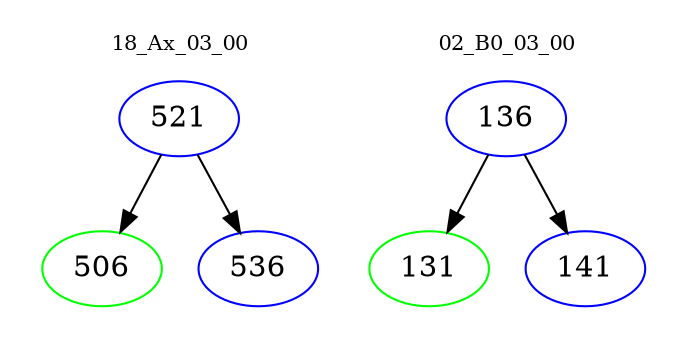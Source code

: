 digraph{
subgraph cluster_0 {
color = white
label = "18_Ax_03_00";
fontsize=10;
T0_521 [label="521", color="blue"]
T0_521 -> T0_506 [color="black"]
T0_506 [label="506", color="green"]
T0_521 -> T0_536 [color="black"]
T0_536 [label="536", color="blue"]
}
subgraph cluster_1 {
color = white
label = "02_B0_03_00";
fontsize=10;
T1_136 [label="136", color="blue"]
T1_136 -> T1_131 [color="black"]
T1_131 [label="131", color="green"]
T1_136 -> T1_141 [color="black"]
T1_141 [label="141", color="blue"]
}
}
